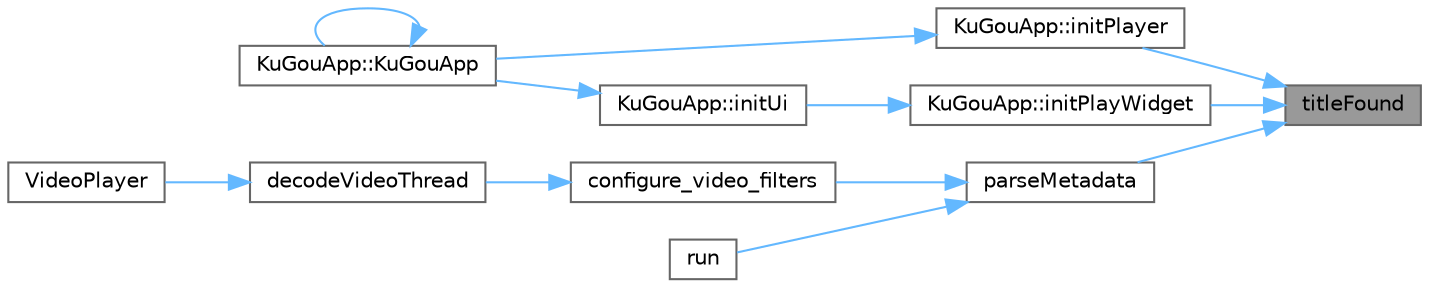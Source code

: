 digraph "titleFound"
{
 // LATEX_PDF_SIZE
  bgcolor="transparent";
  edge [fontname=Helvetica,fontsize=10,labelfontname=Helvetica,labelfontsize=10];
  node [fontname=Helvetica,fontsize=10,shape=box,height=0.2,width=0.4];
  rankdir="RL";
  Node1 [id="Node000001",label="titleFound",height=0.2,width=0.4,color="gray40", fillcolor="grey60", style="filled", fontcolor="black",tooltip="标题信息变更信号"];
  Node1 -> Node2 [id="edge1_Node000001_Node000002",dir="back",color="steelblue1",style="solid",tooltip=" "];
  Node2 [id="Node000002",label="KuGouApp::initPlayer",height=0.2,width=0.4,color="grey40", fillcolor="white", style="filled",URL="$class_ku_gou_app.html#a1dca549e20947032febfdf3cda5dbd8b",tooltip="初始化播放器"];
  Node2 -> Node3 [id="edge2_Node000002_Node000003",dir="back",color="steelblue1",style="solid",tooltip=" "];
  Node3 [id="Node000003",label="KuGouApp::KuGouApp",height=0.2,width=0.4,color="grey40", fillcolor="white", style="filled",URL="$class_ku_gou_app.html#af7467d6f774dc85cb961cd95c055f622",tooltip="构造函数"];
  Node3 -> Node3 [id="edge3_Node000003_Node000003",dir="back",color="steelblue1",style="solid",tooltip=" "];
  Node1 -> Node4 [id="edge4_Node000001_Node000004",dir="back",color="steelblue1",style="solid",tooltip=" "];
  Node4 [id="Node000004",label="KuGouApp::initPlayWidget",height=0.2,width=0.4,color="grey40", fillcolor="white", style="filled",URL="$class_ku_gou_app.html#a2e4eb5d5318b90a8bae4d99ea263e8d4",tooltip="初始化播放控件"];
  Node4 -> Node5 [id="edge5_Node000004_Node000005",dir="back",color="steelblue1",style="solid",tooltip=" "];
  Node5 [id="Node000005",label="KuGouApp::initUi",height=0.2,width=0.4,color="grey40", fillcolor="white", style="filled",URL="$class_ku_gou_app.html#afba6e95967cc3eb25fd518f7bde6ec04",tooltip="初始化界面"];
  Node5 -> Node3 [id="edge6_Node000005_Node000003",dir="back",color="steelblue1",style="solid",tooltip=" "];
  Node1 -> Node6 [id="edge7_Node000001_Node000006",dir="back",color="steelblue1",style="solid",tooltip=" "];
  Node6 [id="Node000006",label="parseMetadata",height=0.2,width=0.4,color="grey40", fillcolor="white", style="filled",URL="$class_video_player.html#a64b5e8d13b972e77c929b7acdc807f33",tooltip="解析元数据"];
  Node6 -> Node7 [id="edge8_Node000006_Node000007",dir="back",color="steelblue1",style="solid",tooltip=" "];
  Node7 [id="Node000007",label="configure_video_filters",height=0.2,width=0.4,color="grey40", fillcolor="white", style="filled",URL="$class_video_player.html#aed20f78ebe0b43d0e204e06be360f606",tooltip="配置视频滤镜"];
  Node7 -> Node8 [id="edge9_Node000007_Node000008",dir="back",color="steelblue1",style="solid",tooltip=" "];
  Node8 [id="Node000008",label="decodeVideoThread",height=0.2,width=0.4,color="grey40", fillcolor="white", style="filled",URL="$class_video_player.html#a3dc80fcbdb85689f912b45f6eb534028",tooltip="视频解码线程函数"];
  Node8 -> Node9 [id="edge10_Node000008_Node000009",dir="back",color="steelblue1",style="solid",tooltip=" "];
  Node9 [id="Node000009",label="VideoPlayer",height=0.2,width=0.4,color="grey40", fillcolor="white", style="filled",URL="$class_video_player.html#a9f13805a2a52cdaa95bd96248941e89b",tooltip="构造函数"];
  Node6 -> Node10 [id="edge11_Node000006_Node000010",dir="back",color="steelblue1",style="solid",tooltip=" "];
  Node10 [id="Node000010",label="run",height=0.2,width=0.4,color="grey40", fillcolor="white", style="filled",URL="$class_video_player.html#a13a43e6d814de94978c515cb084873b1",tooltip="读取视频文件线程函数"];
}
